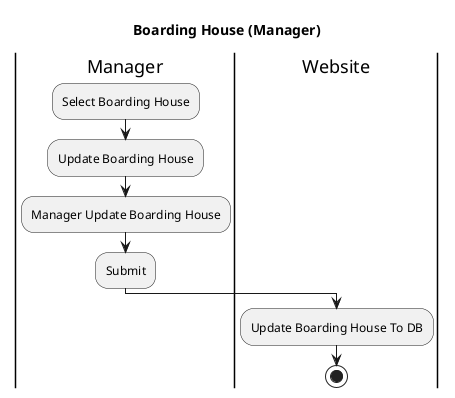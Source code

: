 @startuml
title Boarding House (Manager)
|Manager|
    :Select Boarding House;
    :Update Boarding House;
    :Manager Update Boarding House;
    :Submit;
        
|Website|
    :Update Boarding House To DB;
    stop
@enduml
